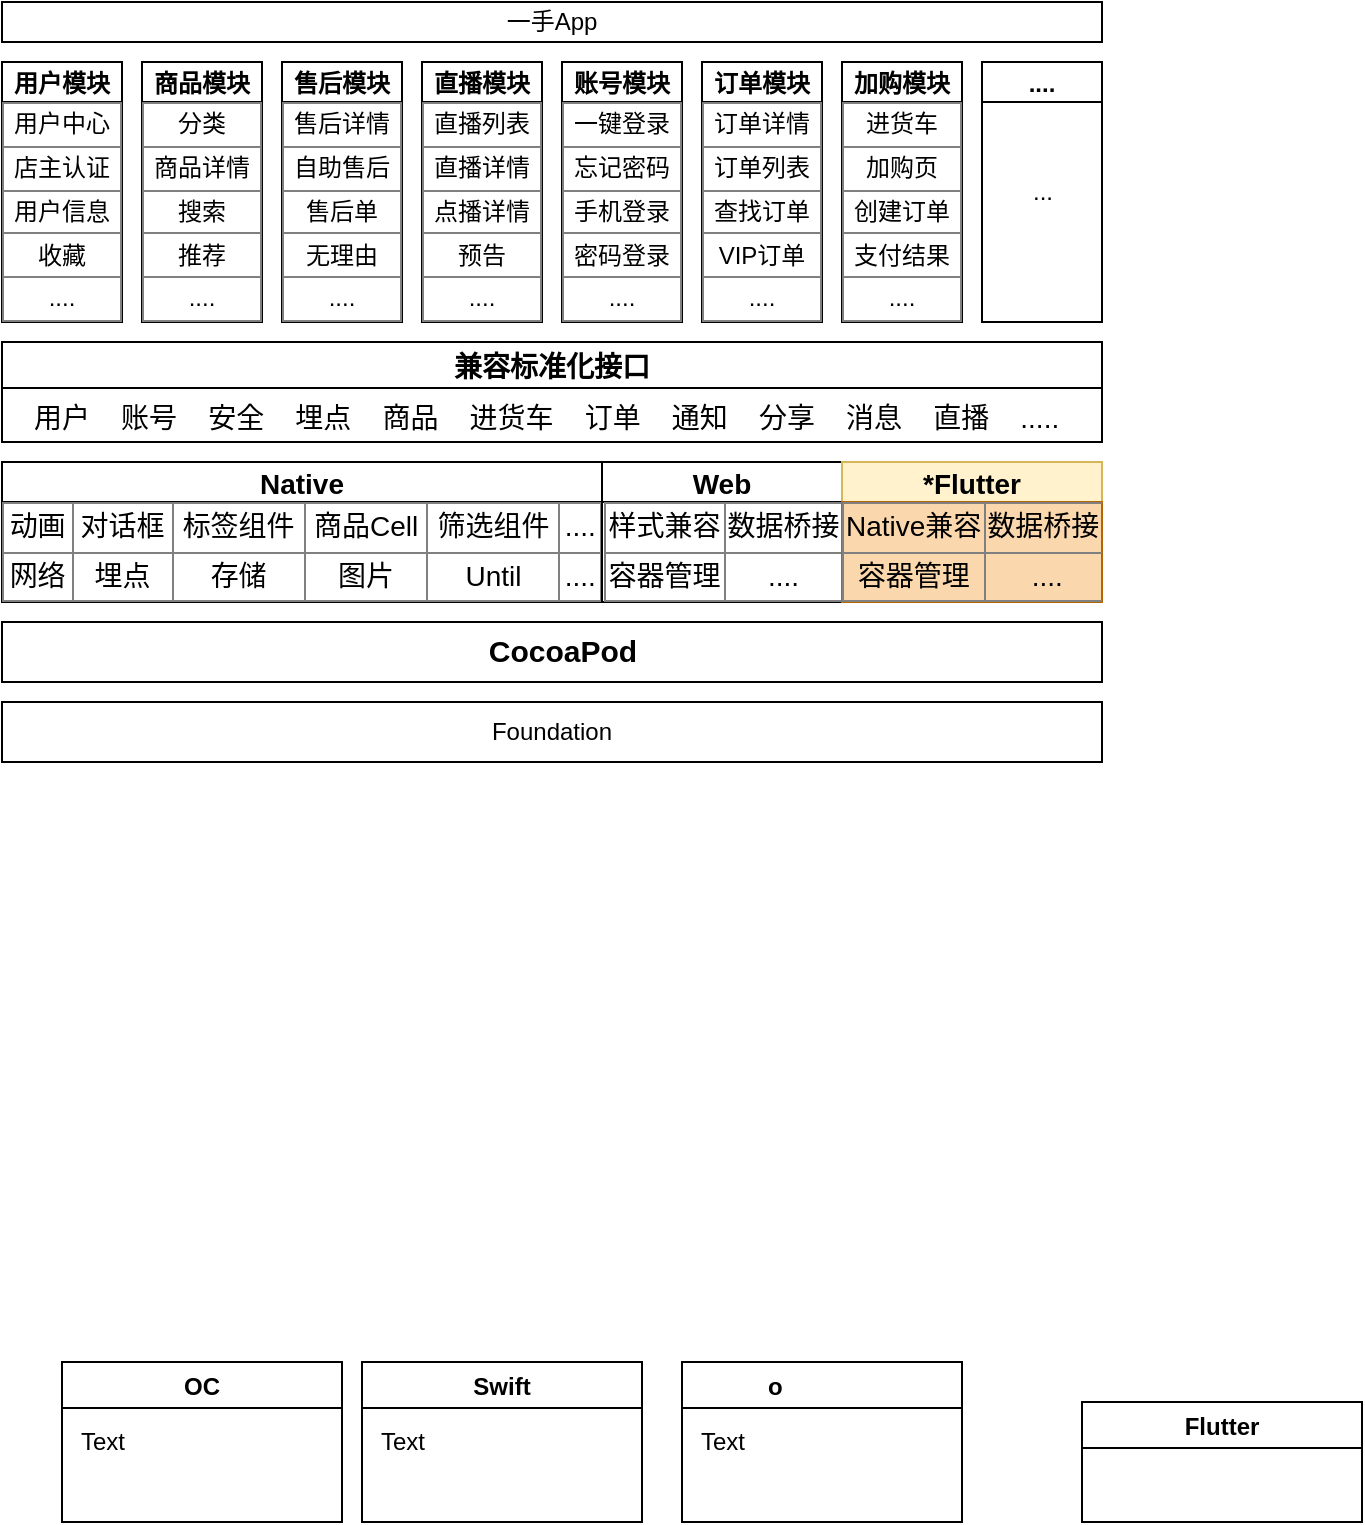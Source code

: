 <mxfile version="14.5.3" type="github">
  <diagram id="prtHgNgQTEPvFCAcTncT" name="Page-1">
    <mxGraphModel dx="922" dy="851" grid="1" gridSize="10" guides="1" tooltips="1" connect="1" arrows="1" fold="1" page="1" pageScale="1" pageWidth="827" pageHeight="1169" math="0" shadow="0">
      <root>
        <mxCell id="0" />
        <mxCell id="1" parent="0" />
        <mxCell id="K6f-uTuAnh2yIxuSVp7x-2" value="Foundation" style="rounded=0;whiteSpace=wrap;html=1;" vertex="1" parent="1">
          <mxGeometry x="90" y="520" width="550" height="30" as="geometry" />
        </mxCell>
        <mxCell id="K6f-uTuAnh2yIxuSVp7x-6" value="OC" style="swimlane;startSize=23;" vertex="1" parent="1">
          <mxGeometry x="120" y="850" width="140" height="80" as="geometry" />
        </mxCell>
        <mxCell id="K6f-uTuAnh2yIxuSVp7x-7" value="Text" style="text;html=1;align=center;verticalAlign=middle;resizable=0;points=[];autosize=1;" vertex="1" parent="K6f-uTuAnh2yIxuSVp7x-6">
          <mxGeometry y="30" width="40" height="20" as="geometry" />
        </mxCell>
        <mxCell id="K6f-uTuAnh2yIxuSVp7x-8" value="Swift" style="swimlane;startSize=23;" vertex="1" parent="1">
          <mxGeometry x="270" y="850" width="140" height="80" as="geometry" />
        </mxCell>
        <mxCell id="K6f-uTuAnh2yIxuSVp7x-9" value="Text" style="text;html=1;align=center;verticalAlign=middle;resizable=0;points=[];autosize=1;" vertex="1" parent="K6f-uTuAnh2yIxuSVp7x-8">
          <mxGeometry y="30" width="40" height="20" as="geometry" />
        </mxCell>
        <mxCell id="K6f-uTuAnh2yIxuSVp7x-10" value="Flutter" style="swimlane;startSize=23;" vertex="1" parent="1">
          <mxGeometry x="630" y="870" width="140" height="60" as="geometry" />
        </mxCell>
        <mxCell id="K6f-uTuAnh2yIxuSVp7x-12" value="o              " style="swimlane;startSize=23;" vertex="1" parent="1">
          <mxGeometry x="430" y="850" width="140" height="80" as="geometry" />
        </mxCell>
        <mxCell id="K6f-uTuAnh2yIxuSVp7x-13" value="Text" style="text;html=1;align=center;verticalAlign=middle;resizable=0;points=[];autosize=1;" vertex="1" parent="K6f-uTuAnh2yIxuSVp7x-12">
          <mxGeometry y="30" width="40" height="20" as="geometry" />
        </mxCell>
        <mxCell id="K6f-uTuAnh2yIxuSVp7x-14" value="一手App" style="rounded=0;whiteSpace=wrap;html=1;fillColor=none;" vertex="1" parent="1">
          <mxGeometry x="90" y="170" width="550" height="20" as="geometry" />
        </mxCell>
        <mxCell id="K6f-uTuAnh2yIxuSVp7x-15" value="用户模块" style="swimlane;startSize=20;" vertex="1" parent="1">
          <mxGeometry x="90" y="200" width="60" height="130" as="geometry" />
        </mxCell>
        <mxCell id="K6f-uTuAnh2yIxuSVp7x-28" value="&lt;table border=&quot;1&quot; width=&quot;100%&quot; style=&quot;width: 100% ; height: 100% ; border-collapse: collapse&quot;&gt;&lt;tbody&gt;&lt;tr&gt;&lt;td&gt;用户中心&lt;/td&gt;&lt;/tr&gt;&lt;tr&gt;&lt;td&gt;店主认证&lt;br&gt;&lt;/td&gt;&lt;/tr&gt;&lt;tr&gt;&lt;td&gt;用户信息&lt;/td&gt;&lt;/tr&gt;&lt;tr&gt;&lt;td&gt;收藏&lt;/td&gt;&lt;/tr&gt;&lt;tr&gt;&lt;td&gt;....&lt;/td&gt;&lt;/tr&gt;&lt;/tbody&gt;&lt;/table&gt;" style="text;html=1;strokeColor=none;fillColor=none;overflow=fill;align=center;" vertex="1" parent="K6f-uTuAnh2yIxuSVp7x-15">
          <mxGeometry y="20" width="60" height="110" as="geometry" />
        </mxCell>
        <mxCell id="K6f-uTuAnh2yIxuSVp7x-32" value="商品模块" style="swimlane;startSize=20;" vertex="1" parent="1">
          <mxGeometry x="160" y="200" width="60" height="130" as="geometry" />
        </mxCell>
        <mxCell id="K6f-uTuAnh2yIxuSVp7x-33" value="&lt;table border=&quot;1&quot; width=&quot;100%&quot; style=&quot;width: 100% ; height: 100% ; border-collapse: collapse&quot;&gt;&lt;tbody&gt;&lt;tr&gt;&lt;td&gt;分类&lt;/td&gt;&lt;/tr&gt;&lt;tr&gt;&lt;td&gt;商品详情&lt;/td&gt;&lt;/tr&gt;&lt;tr&gt;&lt;td&gt;搜索&lt;/td&gt;&lt;/tr&gt;&lt;tr&gt;&lt;td&gt;推荐&lt;/td&gt;&lt;/tr&gt;&lt;tr&gt;&lt;td&gt;....&lt;/td&gt;&lt;/tr&gt;&lt;/tbody&gt;&lt;/table&gt;" style="text;html=1;strokeColor=none;fillColor=none;overflow=fill;align=center;" vertex="1" parent="K6f-uTuAnh2yIxuSVp7x-32">
          <mxGeometry y="20" width="60" height="110" as="geometry" />
        </mxCell>
        <mxCell id="K6f-uTuAnh2yIxuSVp7x-35" value="售后模块" style="swimlane;startSize=20;" vertex="1" parent="1">
          <mxGeometry x="230" y="200" width="60" height="130" as="geometry" />
        </mxCell>
        <mxCell id="K6f-uTuAnh2yIxuSVp7x-36" value="&lt;table border=&quot;1&quot; width=&quot;100%&quot; style=&quot;width: 100% ; height: 100% ; border-collapse: collapse&quot;&gt;&lt;tbody&gt;&lt;tr&gt;&lt;td&gt;售后详情&lt;/td&gt;&lt;/tr&gt;&lt;tr&gt;&lt;td&gt;自助售后&lt;/td&gt;&lt;/tr&gt;&lt;tr&gt;&lt;td&gt;售后单&lt;/td&gt;&lt;/tr&gt;&lt;tr&gt;&lt;td&gt;无理由&lt;/td&gt;&lt;/tr&gt;&lt;tr&gt;&lt;td&gt;....&lt;/td&gt;&lt;/tr&gt;&lt;/tbody&gt;&lt;/table&gt;" style="text;html=1;strokeColor=none;fillColor=none;overflow=fill;align=center;" vertex="1" parent="K6f-uTuAnh2yIxuSVp7x-35">
          <mxGeometry y="20" width="60" height="110" as="geometry" />
        </mxCell>
        <mxCell id="K6f-uTuAnh2yIxuSVp7x-39" value="直播模块" style="swimlane;startSize=20;" vertex="1" parent="1">
          <mxGeometry x="300" y="200" width="60" height="130" as="geometry">
            <mxRectangle x="300" y="200" width="80" height="20" as="alternateBounds" />
          </mxGeometry>
        </mxCell>
        <mxCell id="K6f-uTuAnh2yIxuSVp7x-40" value="&lt;table border=&quot;1&quot; width=&quot;100%&quot; style=&quot;width: 100% ; height: 100% ; border-collapse: collapse&quot;&gt;&lt;tbody&gt;&lt;tr&gt;&lt;td&gt;直播列表&lt;/td&gt;&lt;/tr&gt;&lt;tr&gt;&lt;td&gt;直播详情&lt;/td&gt;&lt;/tr&gt;&lt;tr&gt;&lt;td&gt;点播详情&lt;/td&gt;&lt;/tr&gt;&lt;tr&gt;&lt;td&gt;预告&lt;/td&gt;&lt;/tr&gt;&lt;tr&gt;&lt;td&gt;....&lt;/td&gt;&lt;/tr&gt;&lt;/tbody&gt;&lt;/table&gt;" style="text;html=1;strokeColor=none;fillColor=none;overflow=fill;align=center;" vertex="1" parent="K6f-uTuAnh2yIxuSVp7x-39">
          <mxGeometry y="20" width="60" height="110" as="geometry" />
        </mxCell>
        <mxCell id="K6f-uTuAnh2yIxuSVp7x-41" value="账号模块" style="swimlane;startSize=20;" vertex="1" parent="1">
          <mxGeometry x="370" y="200" width="60" height="130" as="geometry" />
        </mxCell>
        <mxCell id="K6f-uTuAnh2yIxuSVp7x-42" value="&lt;table border=&quot;1&quot; width=&quot;100%&quot; style=&quot;width: 100% ; height: 100% ; border-collapse: collapse&quot;&gt;&lt;tbody&gt;&lt;tr&gt;&lt;td&gt;一键登录&lt;/td&gt;&lt;/tr&gt;&lt;tr&gt;&lt;td&gt;忘记密码&lt;/td&gt;&lt;/tr&gt;&lt;tr&gt;&lt;td&gt;手机登录&lt;/td&gt;&lt;/tr&gt;&lt;tr&gt;&lt;td&gt;密码登录&lt;/td&gt;&lt;/tr&gt;&lt;tr&gt;&lt;td&gt;....&lt;/td&gt;&lt;/tr&gt;&lt;/tbody&gt;&lt;/table&gt;" style="text;html=1;strokeColor=none;fillColor=none;overflow=fill;align=center;" vertex="1" parent="K6f-uTuAnh2yIxuSVp7x-41">
          <mxGeometry y="20" width="60" height="110" as="geometry" />
        </mxCell>
        <mxCell id="K6f-uTuAnh2yIxuSVp7x-43" value="...." style="swimlane;startSize=20;" vertex="1" parent="1">
          <mxGeometry x="580" y="200" width="60" height="130" as="geometry" />
        </mxCell>
        <mxCell id="K6f-uTuAnh2yIxuSVp7x-45" value="..." style="text;html=1;align=center;verticalAlign=middle;resizable=0;points=[];autosize=1;" vertex="1" parent="K6f-uTuAnh2yIxuSVp7x-43">
          <mxGeometry x="15" y="55" width="30" height="20" as="geometry" />
        </mxCell>
        <mxCell id="K6f-uTuAnh2yIxuSVp7x-46" value="订单模块" style="swimlane;startSize=20;" vertex="1" parent="1">
          <mxGeometry x="440" y="200" width="60" height="130" as="geometry" />
        </mxCell>
        <mxCell id="K6f-uTuAnh2yIxuSVp7x-47" value="&lt;table border=&quot;1&quot; width=&quot;100%&quot; style=&quot;width: 100% ; height: 100% ; border-collapse: collapse&quot;&gt;&lt;tbody&gt;&lt;tr&gt;&lt;td&gt;订单详情&lt;/td&gt;&lt;/tr&gt;&lt;tr&gt;&lt;td&gt;订单列表&lt;/td&gt;&lt;/tr&gt;&lt;tr&gt;&lt;td&gt;查找订单&lt;/td&gt;&lt;/tr&gt;&lt;tr&gt;&lt;td&gt;VIP订单&lt;/td&gt;&lt;/tr&gt;&lt;tr&gt;&lt;td&gt;....&lt;/td&gt;&lt;/tr&gt;&lt;/tbody&gt;&lt;/table&gt;" style="text;html=1;strokeColor=none;fillColor=none;overflow=fill;align=center;" vertex="1" parent="K6f-uTuAnh2yIxuSVp7x-46">
          <mxGeometry y="20" width="60" height="110" as="geometry" />
        </mxCell>
        <mxCell id="K6f-uTuAnh2yIxuSVp7x-48" value="加购模块" style="swimlane;startSize=20;" vertex="1" parent="1">
          <mxGeometry x="510" y="200" width="60" height="130" as="geometry" />
        </mxCell>
        <mxCell id="K6f-uTuAnh2yIxuSVp7x-49" value="&lt;table border=&quot;1&quot; width=&quot;100%&quot; style=&quot;width: 100% ; height: 100% ; border-collapse: collapse&quot;&gt;&lt;tbody&gt;&lt;tr&gt;&lt;td&gt;进货车&lt;/td&gt;&lt;/tr&gt;&lt;tr&gt;&lt;td&gt;加购页&lt;/td&gt;&lt;/tr&gt;&lt;tr&gt;&lt;td&gt;创建订单&lt;/td&gt;&lt;/tr&gt;&lt;tr&gt;&lt;td&gt;支付结果&lt;/td&gt;&lt;/tr&gt;&lt;tr&gt;&lt;td&gt;....&lt;/td&gt;&lt;/tr&gt;&lt;/tbody&gt;&lt;/table&gt;" style="text;html=1;strokeColor=none;fillColor=none;overflow=fill;align=center;" vertex="1" parent="K6f-uTuAnh2yIxuSVp7x-48">
          <mxGeometry y="20" width="60" height="110" as="geometry" />
        </mxCell>
        <mxCell id="K6f-uTuAnh2yIxuSVp7x-53" value="兼容标准化接口" style="swimlane;fontSize=14;" vertex="1" parent="1">
          <mxGeometry x="90" y="340" width="550" height="50" as="geometry" />
        </mxCell>
        <mxCell id="K6f-uTuAnh2yIxuSVp7x-55" value="用户    账号    安全    埋点    商品    进货车    订单    通知    分享    消息    直播    ....." style="text;strokeColor=none;fillColor=none;align=left;verticalAlign=top;spacingLeft=4;spacingRight=4;overflow=hidden;rotatable=0;points=[[0,0.5],[1,0.5]];portConstraint=eastwest;fontSize=14;" vertex="1" parent="K6f-uTuAnh2yIxuSVp7x-53">
          <mxGeometry x="10" y="23" width="530" height="27" as="geometry" />
        </mxCell>
        <mxCell id="K6f-uTuAnh2yIxuSVp7x-57" value="Native" style="swimlane;fontSize=14;startSize=20;" vertex="1" parent="1">
          <mxGeometry x="90" y="400" width="300" height="70" as="geometry" />
        </mxCell>
        <mxCell id="K6f-uTuAnh2yIxuSVp7x-58" value="&lt;table border=&quot;1&quot; width=&quot;100%&quot; style=&quot;width: 100% ; height: 100% ; border-collapse: collapse&quot;&gt;&lt;tbody&gt;&lt;tr&gt;&lt;td&gt;动画&lt;/td&gt;&lt;td&gt;对话框&lt;/td&gt;&lt;td&gt;标签组件&lt;/td&gt;&lt;td&gt;商品Cell&lt;/td&gt;&lt;td&gt;筛选组件&lt;/td&gt;&lt;td&gt;....&lt;/td&gt;&lt;/tr&gt;&lt;tr&gt;&lt;td&gt;网络&lt;/td&gt;&lt;td&gt;埋点&lt;/td&gt;&lt;td&gt;存储&lt;/td&gt;&lt;td&gt;图片&lt;/td&gt;&lt;td&gt;Until&lt;/td&gt;&lt;td&gt;....&lt;/td&gt;&lt;/tr&gt;&lt;/tbody&gt;&lt;/table&gt;" style="text;html=1;strokeColor=none;fillColor=none;overflow=fill;fontSize=14;align=center;" vertex="1" parent="K6f-uTuAnh2yIxuSVp7x-57">
          <mxGeometry y="20" width="300" height="50" as="geometry" />
        </mxCell>
        <mxCell id="K6f-uTuAnh2yIxuSVp7x-59" value="Web" style="swimlane;fontSize=14;startSize=20;" vertex="1" parent="1">
          <mxGeometry x="390" y="400" width="120" height="70" as="geometry" />
        </mxCell>
        <mxCell id="K6f-uTuAnh2yIxuSVp7x-63" value="&lt;table border=&quot;1&quot; width=&quot;100%&quot; style=&quot;width: 100% ; height: 100% ; border-collapse: collapse&quot;&gt;&lt;tbody&gt;&lt;tr&gt;&lt;td&gt;样式兼容&lt;/td&gt;&lt;td&gt;数据桥接&lt;br&gt;&lt;/td&gt;&lt;/tr&gt;&lt;tr&gt;&lt;td&gt;&lt;span&gt;容器管理&lt;/span&gt;&lt;br&gt;&lt;/td&gt;&lt;td&gt;....&lt;/td&gt;&lt;/tr&gt;&lt;/tbody&gt;&lt;/table&gt;" style="text;html=1;strokeColor=none;fillColor=none;overflow=fill;fontSize=14;align=center;" vertex="1" parent="K6f-uTuAnh2yIxuSVp7x-59">
          <mxGeometry x="0.5" y="20" width="119.5" height="50" as="geometry" />
        </mxCell>
        <mxCell id="K6f-uTuAnh2yIxuSVp7x-61" value="*Flutter" style="swimlane;fontSize=14;fillColor=#fff2cc;strokeColor=#d6b656;startSize=20;" vertex="1" parent="1">
          <mxGeometry x="510" y="400" width="130" height="70" as="geometry" />
        </mxCell>
        <mxCell id="K6f-uTuAnh2yIxuSVp7x-64" value="&lt;table border=&quot;1&quot; width=&quot;100%&quot; style=&quot;width: 100% ; height: 100% ; border-collapse: collapse&quot;&gt;&lt;tbody&gt;&lt;tr&gt;&lt;td align=&quot;center&quot;&gt;Native兼容&lt;/td&gt;&lt;td align=&quot;center&quot;&gt;数据桥接&amp;nbsp;&lt;/td&gt;&lt;/tr&gt;&lt;tr&gt;&lt;td align=&quot;center&quot;&gt;容器管理&lt;/td&gt;&lt;td align=&quot;center&quot;&gt;....&lt;/td&gt;&lt;/tr&gt;&lt;/tbody&gt;&lt;/table&gt;" style="text;html=1;strokeColor=#b46504;fillColor=#fad7ac;overflow=fill;fontSize=14;" vertex="1" parent="K6f-uTuAnh2yIxuSVp7x-61">
          <mxGeometry y="20" width="130" height="50" as="geometry" />
        </mxCell>
        <mxCell id="K6f-uTuAnh2yIxuSVp7x-65" value="" style="verticalLabelPosition=bottom;verticalAlign=top;html=1;shape=mxgraph.basic.rect;fillColor2=none;strokeWidth=1;size=20;indent=5;fontSize=14;" vertex="1" parent="1">
          <mxGeometry x="90" y="480" width="550" height="30" as="geometry" />
        </mxCell>
        <mxCell id="K6f-uTuAnh2yIxuSVp7x-66" value="&lt;font style=&quot;font-size: 15px&quot;&gt;CocoaPod&lt;/font&gt;" style="text;strokeColor=none;fillColor=none;html=1;fontSize=24;fontStyle=1;verticalAlign=middle;align=center;" vertex="1" parent="1">
          <mxGeometry x="320" y="477" width="100" height="30" as="geometry" />
        </mxCell>
      </root>
    </mxGraphModel>
  </diagram>
</mxfile>
